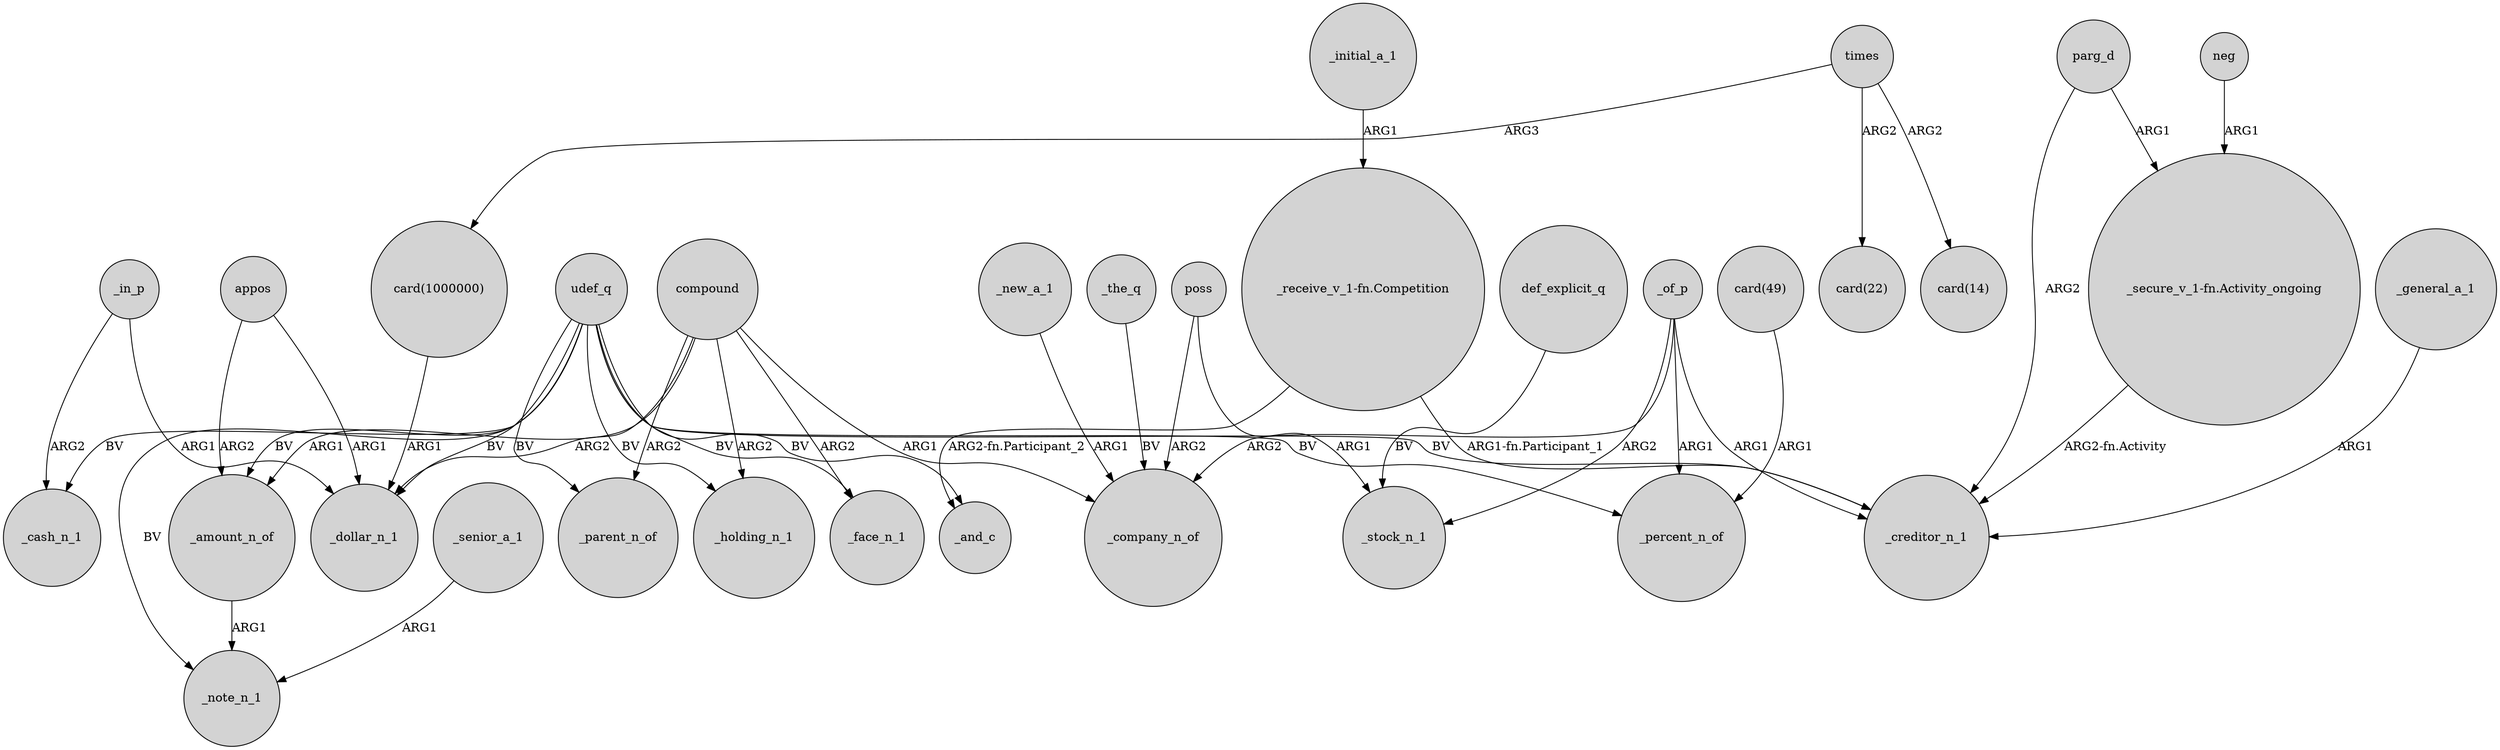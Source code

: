 digraph {
	node [shape=circle style=filled]
	udef_q -> _cash_n_1 [label=BV]
	udef_q -> _face_n_1 [label=BV]
	_senior_a_1 -> _note_n_1 [label=ARG1]
	parg_d -> "_secure_v_1-fn.Activity_ongoing" [label=ARG1]
	compound -> _face_n_1 [label=ARG2]
	compound -> _amount_n_of [label=ARG1]
	_initial_a_1 -> "_receive_v_1-fn.Competition" [label=ARG1]
	neg -> "_secure_v_1-fn.Activity_ongoing" [label=ARG1]
	udef_q -> _holding_n_1 [label=BV]
	appos -> _amount_n_of [label=ARG2]
	times -> "card(1000000)" [label=ARG3]
	"_receive_v_1-fn.Competition" -> _and_c [label="ARG2-fn.Participant_2"]
	def_explicit_q -> _stock_n_1 [label=BV]
	compound -> _company_n_of [label=ARG1]
	compound -> _dollar_n_1 [label=ARG2]
	_of_p -> _creditor_n_1 [label=ARG1]
	udef_q -> _and_c [label=BV]
	_of_p -> _percent_n_of [label=ARG1]
	compound -> _parent_n_of [label=ARG2]
	"_secure_v_1-fn.Activity_ongoing" -> _creditor_n_1 [label="ARG2-fn.Activity"]
	parg_d -> _creditor_n_1 [label=ARG2]
	"card(49)" -> _percent_n_of [label=ARG1]
	_in_p -> _dollar_n_1 [label=ARG1]
	_amount_n_of -> _note_n_1 [label=ARG1]
	poss -> _company_n_of [label=ARG2]
	udef_q -> _percent_n_of [label=BV]
	"_receive_v_1-fn.Competition" -> _creditor_n_1 [label="ARG1-fn.Participant_1"]
	times -> "card(22)" [label=ARG2]
	compound -> _holding_n_1 [label=ARG2]
	udef_q -> _amount_n_of [label=BV]
	poss -> _stock_n_1 [label=ARG1]
	udef_q -> _note_n_1 [label=BV]
	udef_q -> _dollar_n_1 [label=BV]
	"card(1000000)" -> _dollar_n_1 [label=ARG1]
	_of_p -> _stock_n_1 [label=ARG2]
	_of_p -> _company_n_of [label=ARG2]
	_general_a_1 -> _creditor_n_1 [label=ARG1]
	_in_p -> _cash_n_1 [label=ARG2]
	_new_a_1 -> _company_n_of [label=ARG1]
	udef_q -> _parent_n_of [label=BV]
	udef_q -> _creditor_n_1 [label=BV]
	_the_q -> _company_n_of [label=BV]
	appos -> _dollar_n_1 [label=ARG1]
	times -> "card(14)" [label=ARG2]
}
